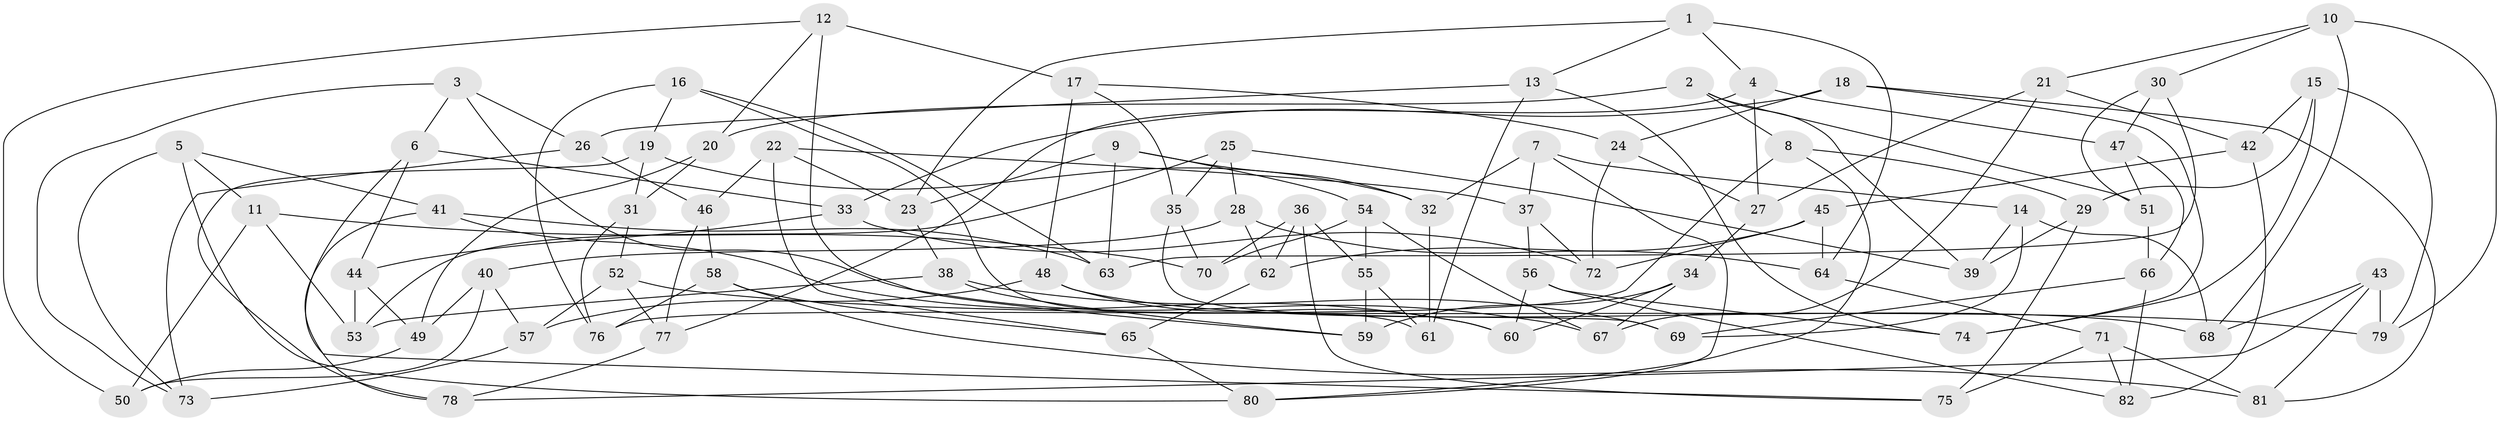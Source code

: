 // Generated by graph-tools (version 1.1) at 2025/50/03/09/25 03:50:56]
// undirected, 82 vertices, 164 edges
graph export_dot {
graph [start="1"]
  node [color=gray90,style=filled];
  1;
  2;
  3;
  4;
  5;
  6;
  7;
  8;
  9;
  10;
  11;
  12;
  13;
  14;
  15;
  16;
  17;
  18;
  19;
  20;
  21;
  22;
  23;
  24;
  25;
  26;
  27;
  28;
  29;
  30;
  31;
  32;
  33;
  34;
  35;
  36;
  37;
  38;
  39;
  40;
  41;
  42;
  43;
  44;
  45;
  46;
  47;
  48;
  49;
  50;
  51;
  52;
  53;
  54;
  55;
  56;
  57;
  58;
  59;
  60;
  61;
  62;
  63;
  64;
  65;
  66;
  67;
  68;
  69;
  70;
  71;
  72;
  73;
  74;
  75;
  76;
  77;
  78;
  79;
  80;
  81;
  82;
  1 -- 23;
  1 -- 64;
  1 -- 13;
  1 -- 4;
  2 -- 51;
  2 -- 39;
  2 -- 8;
  2 -- 20;
  3 -- 73;
  3 -- 6;
  3 -- 26;
  3 -- 67;
  4 -- 27;
  4 -- 47;
  4 -- 77;
  5 -- 11;
  5 -- 73;
  5 -- 41;
  5 -- 80;
  6 -- 33;
  6 -- 75;
  6 -- 44;
  7 -- 37;
  7 -- 14;
  7 -- 80;
  7 -- 32;
  8 -- 80;
  8 -- 76;
  8 -- 29;
  9 -- 23;
  9 -- 32;
  9 -- 63;
  9 -- 54;
  10 -- 68;
  10 -- 30;
  10 -- 79;
  10 -- 21;
  11 -- 53;
  11 -- 70;
  11 -- 50;
  12 -- 59;
  12 -- 20;
  12 -- 50;
  12 -- 17;
  13 -- 74;
  13 -- 61;
  13 -- 26;
  14 -- 69;
  14 -- 68;
  14 -- 39;
  15 -- 74;
  15 -- 79;
  15 -- 42;
  15 -- 29;
  16 -- 19;
  16 -- 76;
  16 -- 63;
  16 -- 61;
  17 -- 48;
  17 -- 24;
  17 -- 35;
  18 -- 81;
  18 -- 74;
  18 -- 33;
  18 -- 24;
  19 -- 78;
  19 -- 31;
  19 -- 32;
  20 -- 49;
  20 -- 31;
  21 -- 42;
  21 -- 67;
  21 -- 27;
  22 -- 23;
  22 -- 37;
  22 -- 65;
  22 -- 46;
  23 -- 38;
  24 -- 72;
  24 -- 27;
  25 -- 39;
  25 -- 35;
  25 -- 28;
  25 -- 53;
  26 -- 46;
  26 -- 73;
  27 -- 34;
  28 -- 40;
  28 -- 64;
  28 -- 62;
  29 -- 75;
  29 -- 39;
  30 -- 47;
  30 -- 51;
  30 -- 63;
  31 -- 52;
  31 -- 76;
  32 -- 61;
  33 -- 72;
  33 -- 44;
  34 -- 59;
  34 -- 67;
  34 -- 60;
  35 -- 69;
  35 -- 70;
  36 -- 62;
  36 -- 70;
  36 -- 55;
  36 -- 75;
  37 -- 56;
  37 -- 72;
  38 -- 59;
  38 -- 69;
  38 -- 53;
  40 -- 49;
  40 -- 50;
  40 -- 57;
  41 -- 63;
  41 -- 60;
  41 -- 78;
  42 -- 45;
  42 -- 82;
  43 -- 79;
  43 -- 68;
  43 -- 78;
  43 -- 81;
  44 -- 53;
  44 -- 49;
  45 -- 72;
  45 -- 64;
  45 -- 62;
  46 -- 58;
  46 -- 77;
  47 -- 51;
  47 -- 66;
  48 -- 60;
  48 -- 68;
  48 -- 57;
  49 -- 50;
  51 -- 66;
  52 -- 57;
  52 -- 79;
  52 -- 77;
  54 -- 55;
  54 -- 70;
  54 -- 67;
  55 -- 61;
  55 -- 59;
  56 -- 82;
  56 -- 60;
  56 -- 74;
  57 -- 73;
  58 -- 65;
  58 -- 81;
  58 -- 76;
  62 -- 65;
  64 -- 71;
  65 -- 80;
  66 -- 82;
  66 -- 69;
  71 -- 75;
  71 -- 82;
  71 -- 81;
  77 -- 78;
}
